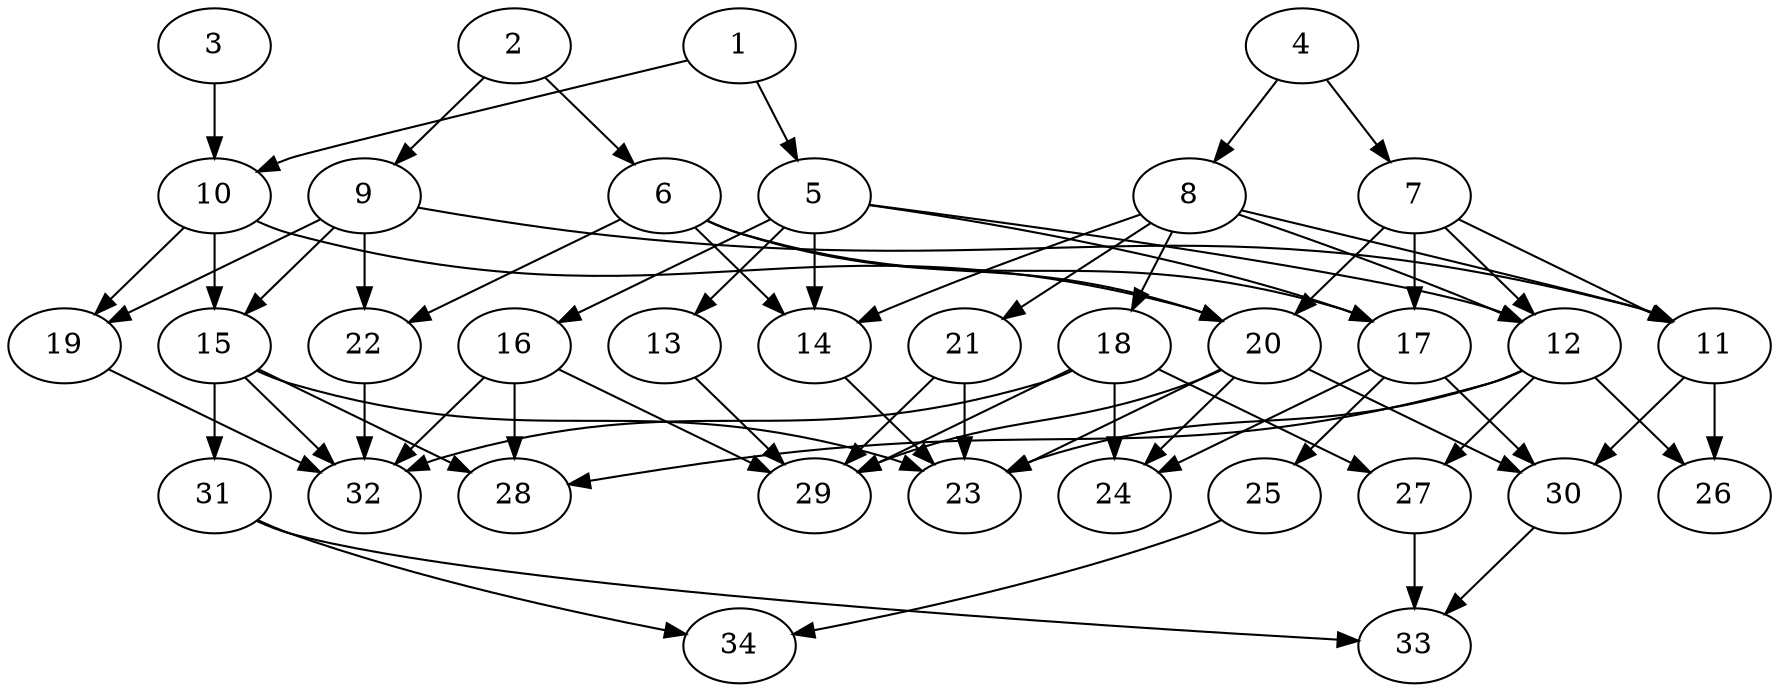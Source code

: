 // DAG (tier=2-normal, mode=data, n=34, ccr=0.428, fat=0.597, density=0.403, regular=0.487, jump=0.178, mindata=2097152, maxdata=16777216)
// DAG automatically generated by daggen at Sun Aug 24 16:33:34 2025
// /home/ermia/Project/Environments/daggen/bin/daggen --dot --ccr 0.428 --fat 0.597 --regular 0.487 --density 0.403 --jump 0.178 --mindata 2097152 --maxdata 16777216 -n 34 
digraph G {
  1 [size="472836922152151154688", alpha="0.13", expect_size="236418461076075577344"]
  1 -> 5 [size ="485546589683712"]
  1 -> 10 [size ="485546589683712"]
  2 [size="2214535922035967655936", alpha="0.17", expect_size="1107267961017983827968"]
  2 -> 6 [size ="1359184687792128"]
  2 -> 9 [size ="1359184687792128"]
  3 [size="17991266928139954", alpha="0.03", expect_size="8995633464069977"]
  3 -> 10 [size ="302997359820800"]
  4 [size="52847806859373872", alpha="0.08", expect_size="26423903429686936"]
  4 -> 7 [size ="972476972531712"]
  4 -> 8 [size ="972476972531712"]
  5 [size="3070536558790800572416", alpha="0.11", expect_size="1535268279395400286208"]
  5 -> 12 [size ="1690049800306688"]
  5 -> 13 [size ="1690049800306688"]
  5 -> 14 [size ="1690049800306688"]
  5 -> 16 [size ="1690049800306688"]
  5 -> 17 [size ="1690049800306688"]
  6 [size="4582547490691538", alpha="0.08", expect_size="2291273745345769"]
  6 -> 14 [size ="128836947673088"]
  6 -> 17 [size ="128836947673088"]
  6 -> 20 [size ="128836947673088"]
  6 -> 22 [size ="128836947673088"]
  7 [size="323756730867522048", alpha="0.15", expect_size="161878365433761024"]
  7 -> 11 [size ="556508853043200"]
  7 -> 12 [size ="556508853043200"]
  7 -> 17 [size ="556508853043200"]
  7 -> 20 [size ="556508853043200"]
  8 [size="2176340186482812", alpha="0.09", expect_size="1088170093241406"]
  8 -> 11 [size ="81031134707712"]
  8 -> 12 [size ="81031134707712"]
  8 -> 14 [size ="81031134707712"]
  8 -> 18 [size ="81031134707712"]
  8 -> 21 [size ="81031134707712"]
  9 [size="1216854125250657536", alpha="0.03", expect_size="608427062625328768"]
  9 -> 11 [size ="522473242099712"]
  9 -> 15 [size ="522473242099712"]
  9 -> 19 [size ="522473242099712"]
  9 -> 22 [size ="522473242099712"]
  10 [size="1153730132085461760", alpha="0.13", expect_size="576865066042730880"]
  10 -> 15 [size ="436195209248768"]
  10 -> 19 [size ="436195209248768"]
  10 -> 20 [size ="436195209248768"]
  11 [size="2733851895973019648000", alpha="0.08", expect_size="1366925947986509824000"]
  11 -> 26 [size ="1564131668787200"]
  11 -> 30 [size ="1564131668787200"]
  12 [size="17803381514956994", alpha="0.04", expect_size="8901690757478497"]
  12 -> 23 [size ="396954307657728"]
  12 -> 26 [size ="396954307657728"]
  12 -> 27 [size ="396954307657728"]
  12 -> 28 [size ="396954307657728"]
  13 [size="71491553422905720", alpha="0.03", expect_size="35745776711452860"]
  13 -> 29 [size ="36327378649088"]
  14 [size="111692704292009934848", alpha="0.12", expect_size="55846352146004967424"]
  14 -> 23 [size ="185540984963072"]
  15 [size="173271469272293888", alpha="0.08", expect_size="86635734636146944"]
  15 -> 23 [size ="389259462705152"]
  15 -> 28 [size ="389259462705152"]
  15 -> 31 [size ="389259462705152"]
  15 -> 32 [size ="389259462705152"]
  16 [size="20169783322349104", alpha="0.16", expect_size="10084891661174552"]
  16 -> 28 [size ="451079686848512"]
  16 -> 29 [size ="451079686848512"]
  16 -> 32 [size ="451079686848512"]
  17 [size="34319216099198732", alpha="0.16", expect_size="17159608049599366"]
  17 -> 24 [size ="544143130492928"]
  17 -> 25 [size ="544143130492928"]
  17 -> 30 [size ="544143130492928"]
  18 [size="3341630585176064000000", alpha="0.14", expect_size="1670815292588032000000"]
  18 -> 24 [size ="1788115681280000"]
  18 -> 27 [size ="1788115681280000"]
  18 -> 29 [size ="1788115681280000"]
  18 -> 32 [size ="1788115681280000"]
  19 [size="587921101308070723584", alpha="0.15", expect_size="293960550654035361792"]
  19 -> 32 [size ="561439139954688"]
  20 [size="98775445954070704", alpha="0.17", expect_size="49387722977035352"]
  20 -> 23 [size ="1665374407884800"]
  20 -> 24 [size ="1665374407884800"]
  20 -> 29 [size ="1665374407884800"]
  20 -> 30 [size ="1665374407884800"]
  21 [size="45636890104147616", alpha="0.16", expect_size="22818445052073808"]
  21 -> 23 [size ="975007580684288"]
  21 -> 29 [size ="975007580684288"]
  22 [size="3559216257151063040", alpha="0.05", expect_size="1779608128575531520"]
  22 -> 32 [size ="2029691024179200"]
  23 [size="1022710586729044115456", alpha="0.18", expect_size="511355293364522057728"]
  24 [size="507784550230895099904", alpha="0.16", expect_size="253892275115447549952"]
  25 [size="1556470415673257728", alpha="0.08", expect_size="778235207836628864"]
  25 -> 34 [size ="786195114098688"]
  26 [size="7014054032877134", alpha="0.19", expect_size="3507027016438567"]
  27 [size="123865847533685178368", alpha="0.01", expect_size="61932923766842589184"]
  27 -> 33 [size ="198788400545792"]
  28 [size="5179736377973457", alpha="0.14", expect_size="2589868188986728"]
  29 [size="429136063904616546304", alpha="0.06", expect_size="214568031952308273152"]
  30 [size="416846115359424512000", alpha="0.18", expect_size="208423057679712256000"]
  30 -> 33 [size ="446416761651200"]
  31 [size="26033426202322200", alpha="0.01", expect_size="13016713101161100"]
  31 -> 33 [size ="1129549689520128"]
  31 -> 34 [size ="1129549689520128"]
  32 [size="2804118126406678872064", alpha="0.07", expect_size="1402059063203339436032"]
  33 [size="62912585500454813696", alpha="0.13", expect_size="31456292750227406848"]
  34 [size="1841722723266540800", alpha="0.14", expect_size="920861361633270400"]
}